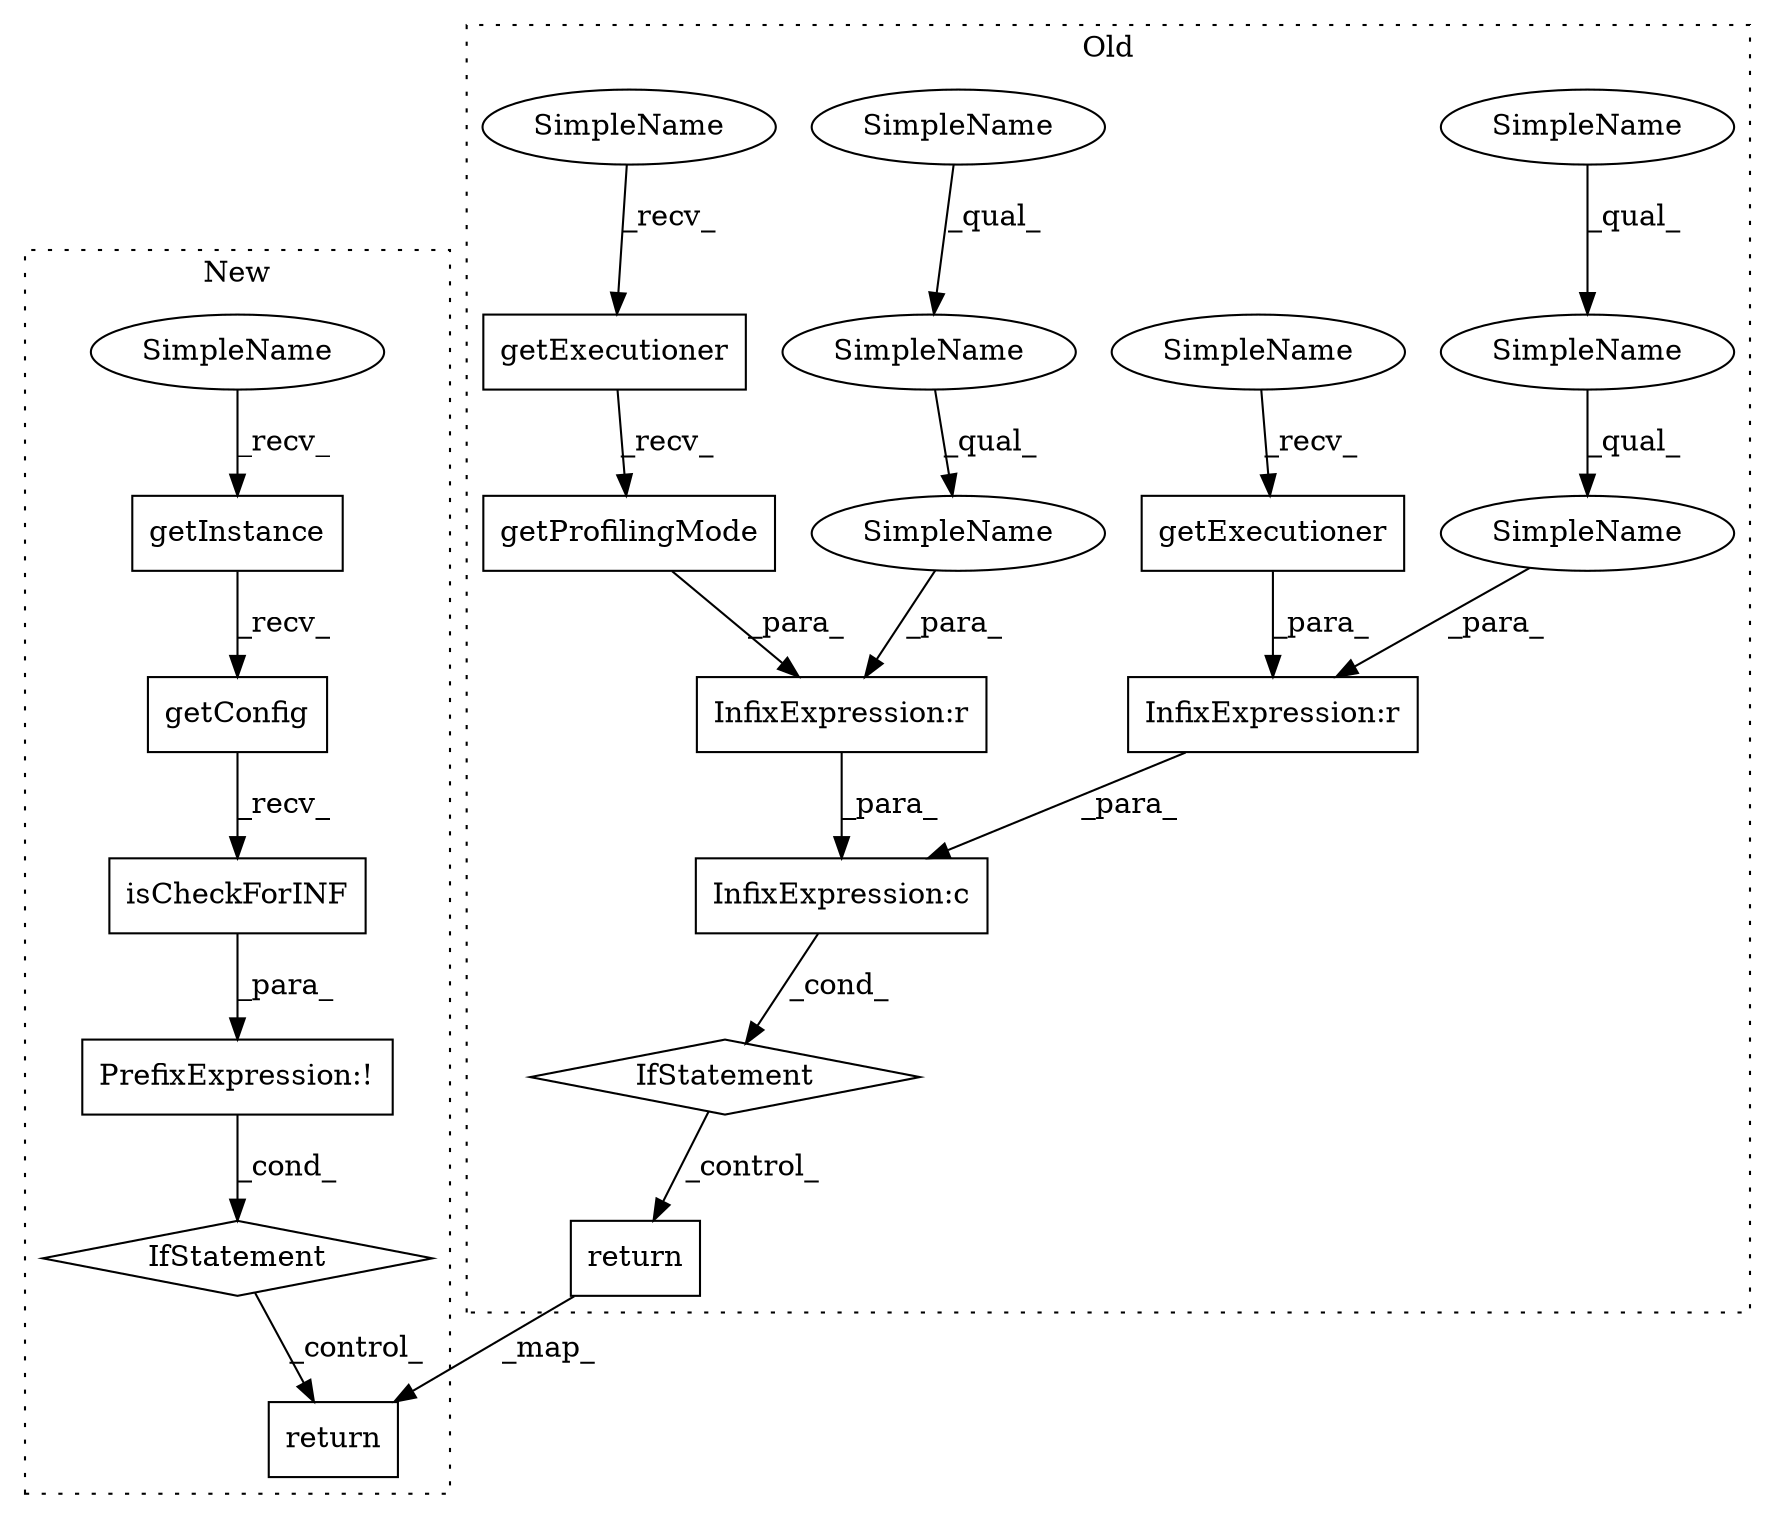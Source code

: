 digraph G {
subgraph cluster0 {
1 [label="return" a="41" s="4602" l="7" shape="box"];
3 [label="InfixExpression:r" a="27" s="4446" l="4" shape="box"];
4 [label="SimpleName" a="42" s="4450" l="37" shape="ellipse"];
5 [label="IfStatement" a="25" s="4402,4588" l="4,14" shape="diamond"];
6 [label="InfixExpression:c" a="27" s="4487" l="20" shape="box"];
7 [label="SimpleName" a="42" s="4450" l="27" shape="ellipse"];
8 [label="InfixExpression:r" a="27" s="4547" l="4" shape="box"];
9 [label="SimpleName" a="42" s="4551" l="37" shape="ellipse"];
13 [label="getExecutioner" a="32" s="4512" l="16" shape="box"];
14 [label="getExecutioner" a="32" s="4411" l="16" shape="box"];
15 [label="SimpleName" a="42" s="4551" l="27" shape="ellipse"];
16 [label="getProfilingMode" a="32" s="4529" l="18" shape="box"];
19 [label="SimpleName" a="42" s="4551" l="13" shape="ellipse"];
20 [label="SimpleName" a="42" s="4450" l="13" shape="ellipse"];
22 [label="SimpleName" a="42" s="4406" l="4" shape="ellipse"];
23 [label="SimpleName" a="42" s="4507" l="4" shape="ellipse"];
label = "Old";
style="dotted";
}
subgraph cluster1 {
2 [label="return" a="41" s="4071" l="7" shape="box"];
10 [label="IfStatement" a="25" s="4000,4057" l="4,14" shape="diamond"];
11 [label="getInstance" a="32" s="4016" l="13" shape="box"];
12 [label="PrefixExpression:!" a="38" s="4004" l="1" shape="box"];
17 [label="getConfig" a="32" s="4030" l="11" shape="box"];
18 [label="isCheckForINF" a="32" s="4042" l="15" shape="box"];
21 [label="SimpleName" a="42" s="4005" l="10" shape="ellipse"];
label = "New";
style="dotted";
}
1 -> 2 [label="_map_"];
3 -> 6 [label="_para_"];
4 -> 3 [label="_para_"];
5 -> 1 [label="_control_"];
6 -> 5 [label="_cond_"];
7 -> 4 [label="_qual_"];
8 -> 6 [label="_para_"];
9 -> 8 [label="_para_"];
10 -> 2 [label="_control_"];
11 -> 17 [label="_recv_"];
12 -> 10 [label="_cond_"];
13 -> 16 [label="_recv_"];
14 -> 3 [label="_para_"];
15 -> 9 [label="_qual_"];
16 -> 8 [label="_para_"];
17 -> 18 [label="_recv_"];
18 -> 12 [label="_para_"];
19 -> 15 [label="_qual_"];
20 -> 7 [label="_qual_"];
21 -> 11 [label="_recv_"];
22 -> 14 [label="_recv_"];
23 -> 13 [label="_recv_"];
}